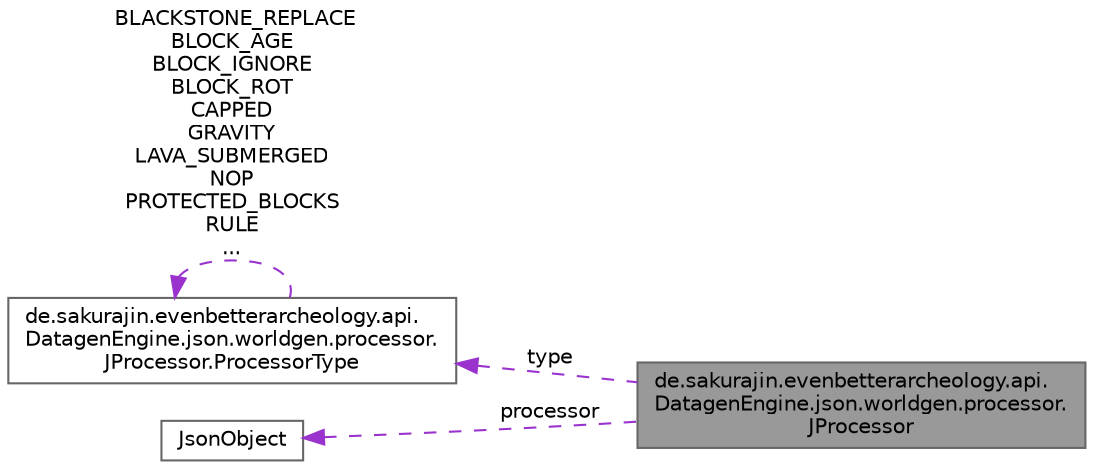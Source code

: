 digraph "de.sakurajin.evenbetterarcheology.api.DatagenEngine.json.worldgen.processor.JProcessor"
{
 // LATEX_PDF_SIZE
  bgcolor="transparent";
  edge [fontname=Helvetica,fontsize=10,labelfontname=Helvetica,labelfontsize=10];
  node [fontname=Helvetica,fontsize=10,shape=box,height=0.2,width=0.4];
  rankdir="LR";
  Node1 [label="de.sakurajin.evenbetterarcheology.api.\lDatagenEngine.json.worldgen.processor.\lJProcessor",height=0.2,width=0.4,color="gray40", fillcolor="grey60", style="filled", fontcolor="black",tooltip=" "];
  Node2 -> Node1 [dir="back",color="darkorchid3",style="dashed",label=" type" ];
  Node2 [label="de.sakurajin.evenbetterarcheology.api.\lDatagenEngine.json.worldgen.processor.\lJProcessor.ProcessorType",height=0.2,width=0.4,color="gray40", fillcolor="white", style="filled",tooltip=" "];
  Node2 -> Node2 [dir="back",color="darkorchid3",style="dashed",label=" BLACKSTONE_REPLACE\nBLOCK_AGE\nBLOCK_IGNORE\nBLOCK_ROT\nCAPPED\nGRAVITY\nLAVA_SUBMERGED\nNOP\nPROTECTED_BLOCKS\nRULE\n..." ];
  Node3 -> Node1 [dir="back",color="darkorchid3",style="dashed",label=" processor" ];
  Node3 [label="JsonObject",height=0.2,width=0.4,color="gray40", fillcolor="white", style="filled",tooltip=" "];
}
